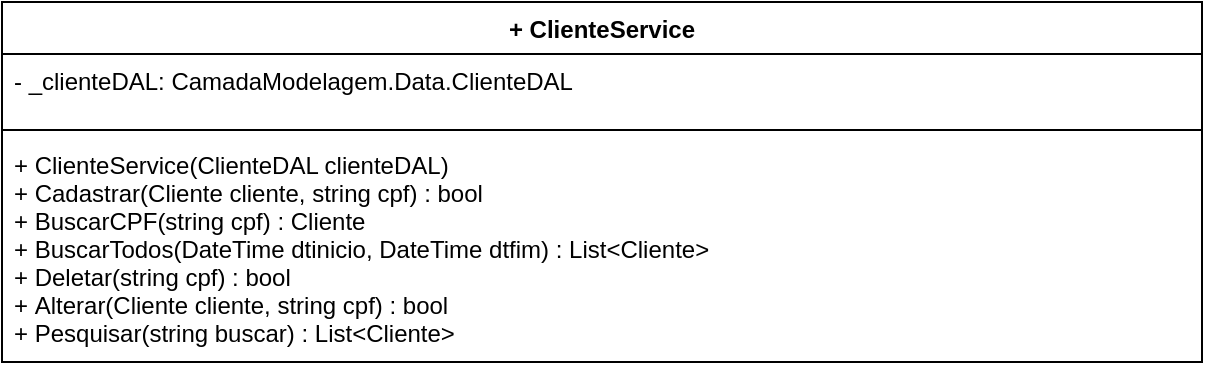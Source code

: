 <mxfile version="12.2.0" type="device" pages="1"><diagram id="-L9IpRQf3EQlU6v8rdQ8" name="Page-1"><mxGraphModel dx="984" dy="349" grid="1" gridSize="10" guides="1" tooltips="1" connect="1" arrows="1" fold="1" page="1" pageScale="1" pageWidth="1169" pageHeight="827" math="0" shadow="0"><root><mxCell id="0"/><mxCell id="1" parent="0"/><mxCell id="MYMX8F3CuHnzxPZbWVWI-5" value="+ ClienteService" style="swimlane;fontStyle=1;align=center;verticalAlign=top;childLayout=stackLayout;horizontal=1;startSize=26;horizontalStack=0;resizeParent=1;resizeParentMax=0;resizeLast=0;collapsible=1;marginBottom=0;" vertex="1" parent="1"><mxGeometry x="10" y="70" width="600" height="180" as="geometry"/></mxCell><mxCell id="MYMX8F3CuHnzxPZbWVWI-6" value="- _clienteDAL: CamadaModelagem.Data.ClienteDAL" style="text;strokeColor=none;fillColor=none;align=left;verticalAlign=top;spacingLeft=4;spacingRight=4;overflow=hidden;rotatable=0;points=[[0,0.5],[1,0.5]];portConstraint=eastwest;" vertex="1" parent="MYMX8F3CuHnzxPZbWVWI-5"><mxGeometry y="26" width="600" height="34" as="geometry"/></mxCell><mxCell id="MYMX8F3CuHnzxPZbWVWI-7" value="" style="line;strokeWidth=1;fillColor=none;align=left;verticalAlign=middle;spacingTop=-1;spacingLeft=3;spacingRight=3;rotatable=0;labelPosition=right;points=[];portConstraint=eastwest;" vertex="1" parent="MYMX8F3CuHnzxPZbWVWI-5"><mxGeometry y="60" width="600" height="8" as="geometry"/></mxCell><mxCell id="MYMX8F3CuHnzxPZbWVWI-8" value="+ ClienteService(ClienteDAL clienteDAL)&#10;+ Cadastrar(Cliente cliente, string cpf) : bool&#10;+ BuscarCPF(string cpf) : Cliente&#10;+ BuscarTodos(DateTime dtinicio, DateTime dtfim) : List&lt;Cliente&gt;&#10;+ Deletar(string cpf) : bool&#10;+ Alterar(Cliente cliente, string cpf) : bool&#10;+ Pesquisar(string buscar) : List&lt;Cliente&gt;&#10;" style="text;strokeColor=none;fillColor=none;align=left;verticalAlign=top;spacingLeft=4;spacingRight=4;overflow=hidden;rotatable=0;points=[[0,0.5],[1,0.5]];portConstraint=eastwest;" vertex="1" parent="MYMX8F3CuHnzxPZbWVWI-5"><mxGeometry y="68" width="600" height="112" as="geometry"/></mxCell></root></mxGraphModel></diagram></mxfile>